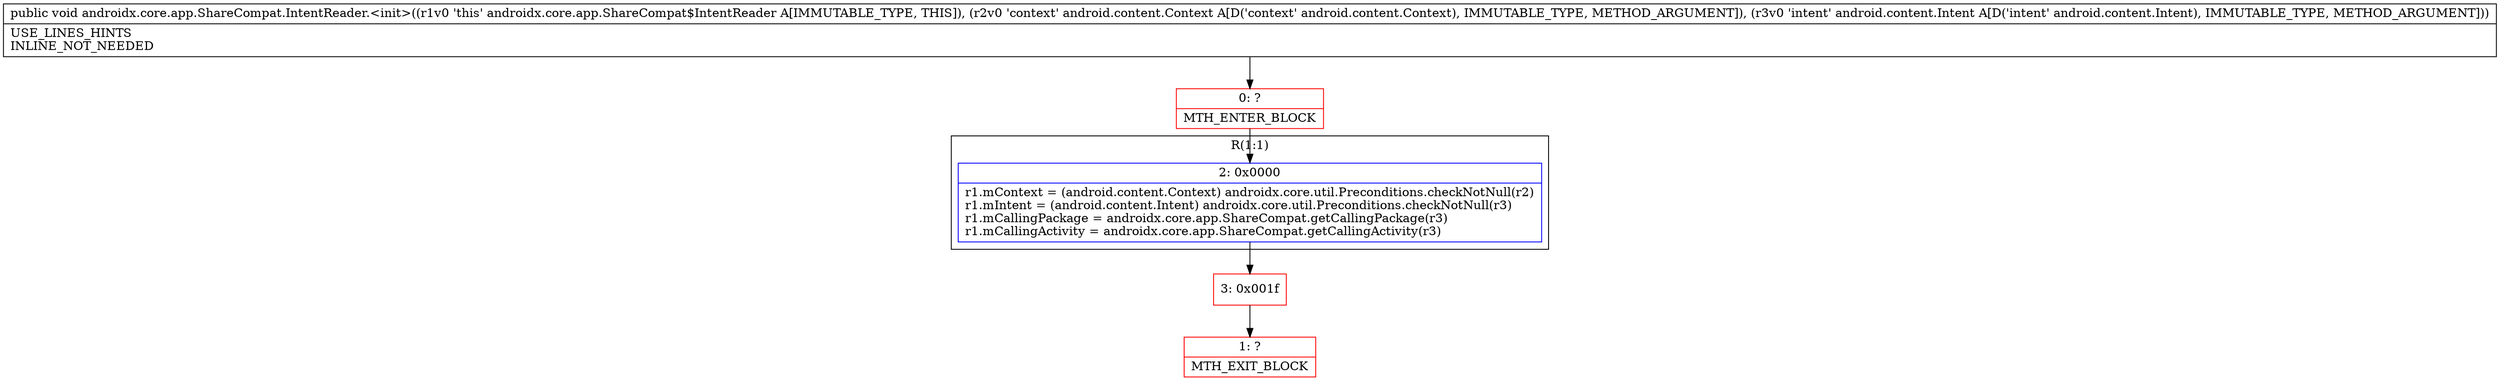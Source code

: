 digraph "CFG forandroidx.core.app.ShareCompat.IntentReader.\<init\>(Landroid\/content\/Context;Landroid\/content\/Intent;)V" {
subgraph cluster_Region_1191780486 {
label = "R(1:1)";
node [shape=record,color=blue];
Node_2 [shape=record,label="{2\:\ 0x0000|r1.mContext = (android.content.Context) androidx.core.util.Preconditions.checkNotNull(r2)\lr1.mIntent = (android.content.Intent) androidx.core.util.Preconditions.checkNotNull(r3)\lr1.mCallingPackage = androidx.core.app.ShareCompat.getCallingPackage(r3)\lr1.mCallingActivity = androidx.core.app.ShareCompat.getCallingActivity(r3)\l}"];
}
Node_0 [shape=record,color=red,label="{0\:\ ?|MTH_ENTER_BLOCK\l}"];
Node_3 [shape=record,color=red,label="{3\:\ 0x001f}"];
Node_1 [shape=record,color=red,label="{1\:\ ?|MTH_EXIT_BLOCK\l}"];
MethodNode[shape=record,label="{public void androidx.core.app.ShareCompat.IntentReader.\<init\>((r1v0 'this' androidx.core.app.ShareCompat$IntentReader A[IMMUTABLE_TYPE, THIS]), (r2v0 'context' android.content.Context A[D('context' android.content.Context), IMMUTABLE_TYPE, METHOD_ARGUMENT]), (r3v0 'intent' android.content.Intent A[D('intent' android.content.Intent), IMMUTABLE_TYPE, METHOD_ARGUMENT]))  | USE_LINES_HINTS\lINLINE_NOT_NEEDED\l}"];
MethodNode -> Node_0;Node_2 -> Node_3;
Node_0 -> Node_2;
Node_3 -> Node_1;
}

